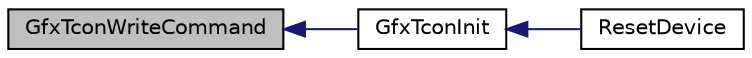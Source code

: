 digraph "GfxTconWriteCommand"
{
  edge [fontname="Helvetica",fontsize="10",labelfontname="Helvetica",labelfontsize="10"];
  node [fontname="Helvetica",fontsize="10",shape=record];
  rankdir="LR";
  Node1 [label="GfxTconWriteCommand",height=0.2,width=0.4,color="black", fillcolor="grey75", style="filled", fontcolor="black"];
  Node1 -> Node2 [dir="back",color="midnightblue",fontsize="10",style="solid",fontname="Helvetica"];
  Node2 [label="GfxTconInit",height=0.2,width=0.4,color="black", fillcolor="white", style="filled",URL="$gfxtcon_8h.html#a55594178ce3956440d903de8c2c7d519"];
  Node2 -> Node3 [dir="back",color="midnightblue",fontsize="10",style="solid",fontname="Helvetica"];
  Node3 [label="ResetDevice",height=0.2,width=0.4,color="black", fillcolor="white", style="filled",URL="$mchp_gfx_drv_8c.html#a6d4d054030dc1ccdc7b875d4877ec9b7"];
}
